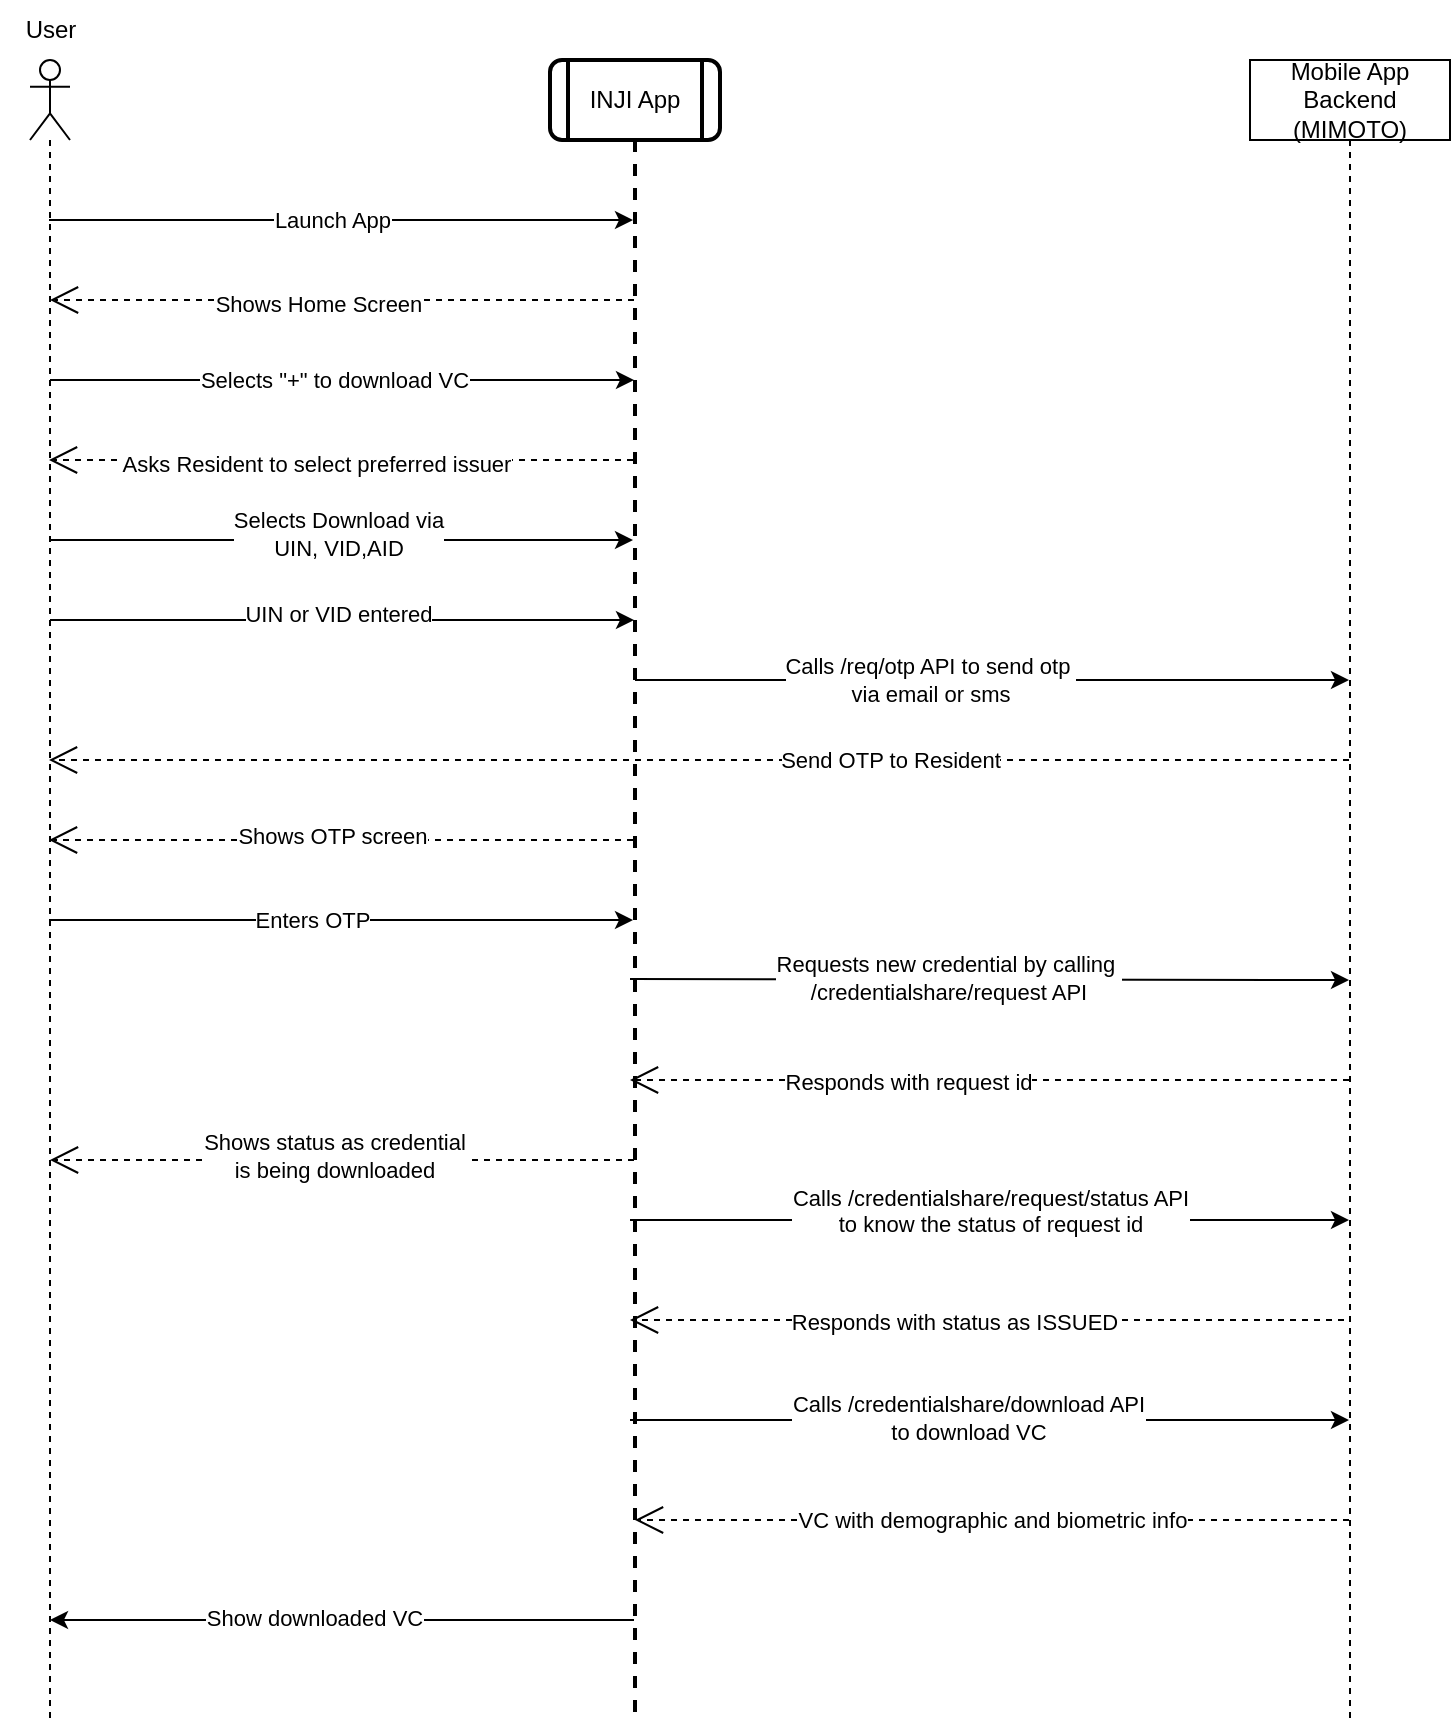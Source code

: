 <mxfile version="22.1.4" type="device">
  <diagram name="Page-1" id="2YBvvXClWsGukQMizWep">
    <mxGraphModel dx="1242" dy="789" grid="1" gridSize="10" guides="1" tooltips="1" connect="1" arrows="1" fold="1" page="1" pageScale="1" pageWidth="850" pageHeight="1100" math="0" shadow="0">
      <root>
        <mxCell id="0" />
        <mxCell id="1" parent="0" />
        <mxCell id="qhv7NjbM32jAwJldEwnx-1" style="edgeStyle=elbowEdgeStyle;rounded=0;orthogonalLoop=1;jettySize=auto;html=1;elbow=horizontal;curved=0;" parent="1" edge="1">
          <mxGeometry relative="1" as="geometry">
            <Array as="points">
              <mxPoint x="350" y="130" />
              <mxPoint x="200" y="70" />
            </Array>
            <mxPoint x="109.5" y="130" as="sourcePoint" />
            <mxPoint x="401.5" y="130" as="targetPoint" />
          </mxGeometry>
        </mxCell>
        <mxCell id="qhv7NjbM32jAwJldEwnx-2" value="Launch App" style="edgeLabel;html=1;align=center;verticalAlign=middle;resizable=0;points=[];" parent="qhv7NjbM32jAwJldEwnx-1" vertex="1" connectable="0">
          <mxGeometry x="-0.291" relative="1" as="geometry">
            <mxPoint x="38" as="offset" />
          </mxGeometry>
        </mxCell>
        <mxCell id="qhv7NjbM32jAwJldEwnx-7" style="edgeStyle=elbowEdgeStyle;rounded=0;orthogonalLoop=1;jettySize=auto;html=1;elbow=horizontal;curved=0;" parent="1" source="O33Dg_AS-0g0KVgm5leG-6" target="O33Dg_AS-0g0KVgm5leG-10" edge="1">
          <mxGeometry relative="1" as="geometry">
            <Array as="points">
              <mxPoint x="170" y="290" />
              <mxPoint x="330" y="300" />
              <mxPoint x="230" y="260" />
            </Array>
          </mxGeometry>
        </mxCell>
        <mxCell id="qhv7NjbM32jAwJldEwnx-8" value="Selects Download via&lt;br&gt;UIN, VID,AID" style="edgeLabel;html=1;align=center;verticalAlign=middle;resizable=0;points=[];" parent="qhv7NjbM32jAwJldEwnx-7" vertex="1" connectable="0">
          <mxGeometry x="-0.017" y="3" relative="1" as="geometry">
            <mxPoint as="offset" />
          </mxGeometry>
        </mxCell>
        <mxCell id="qhv7NjbM32jAwJldEwnx-19" style="edgeStyle=elbowEdgeStyle;rounded=0;orthogonalLoop=1;jettySize=auto;html=1;elbow=vertical;curved=0;" parent="1" edge="1">
          <mxGeometry relative="1" as="geometry">
            <Array as="points">
              <mxPoint x="280" y="480" />
            </Array>
            <mxPoint x="109.5" y="480" as="sourcePoint" />
            <mxPoint x="401.5" y="480" as="targetPoint" />
          </mxGeometry>
        </mxCell>
        <mxCell id="qhv7NjbM32jAwJldEwnx-20" value="Enters OTP" style="edgeLabel;html=1;align=center;verticalAlign=middle;resizable=0;points=[];" parent="qhv7NjbM32jAwJldEwnx-19" vertex="1" connectable="0">
          <mxGeometry x="0.284" y="-2" relative="1" as="geometry">
            <mxPoint x="-56" y="-2" as="offset" />
          </mxGeometry>
        </mxCell>
        <mxCell id="O33Dg_AS-0g0KVgm5leG-6" value="" style="shape=umlLifeline;perimeter=lifelinePerimeter;whiteSpace=wrap;html=1;container=1;dropTarget=0;collapsible=0;recursiveResize=0;outlineConnect=0;portConstraint=eastwest;newEdgeStyle={&quot;edgeStyle&quot;:&quot;elbowEdgeStyle&quot;,&quot;elbow&quot;:&quot;vertical&quot;,&quot;curved&quot;:0,&quot;rounded&quot;:0};participant=umlActor;fontStyle=0" parent="1" vertex="1">
          <mxGeometry x="100" y="50" width="20" height="830" as="geometry" />
        </mxCell>
        <mxCell id="O33Dg_AS-0g0KVgm5leG-8" value="User" style="text;html=1;align=center;verticalAlign=middle;resizable=0;points=[];autosize=1;strokeColor=none;fillColor=none;" parent="1" vertex="1">
          <mxGeometry x="85" y="20" width="50" height="30" as="geometry" />
        </mxCell>
        <mxCell id="qhv7NjbM32jAwJldEwnx-3" style="edgeStyle=elbowEdgeStyle;rounded=1;orthogonalLoop=1;jettySize=auto;html=1;elbow=horizontal;curved=0;endArrow=open;endSize=12;dashed=1;" parent="1" edge="1">
          <mxGeometry relative="1" as="geometry">
            <Array as="points">
              <mxPoint x="220" y="250" />
            </Array>
            <mxPoint x="401.5" y="250" as="sourcePoint" />
            <mxPoint x="109.5" y="250" as="targetPoint" />
          </mxGeometry>
        </mxCell>
        <mxCell id="qhv7NjbM32jAwJldEwnx-6" value="Asks Resident to select preferred issuer" style="edgeLabel;html=1;align=center;verticalAlign=middle;resizable=0;points=[];" parent="qhv7NjbM32jAwJldEwnx-3" vertex="1" connectable="0">
          <mxGeometry x="0.092" y="2" relative="1" as="geometry">
            <mxPoint x="1" as="offset" />
          </mxGeometry>
        </mxCell>
        <mxCell id="qhv7NjbM32jAwJldEwnx-9" style="edgeStyle=elbowEdgeStyle;rounded=0;orthogonalLoop=1;jettySize=auto;html=1;elbow=vertical;curved=0;" parent="1" edge="1">
          <mxGeometry relative="1" as="geometry">
            <Array as="points">
              <mxPoint x="450" y="360" />
              <mxPoint x="670" y="250" />
            </Array>
            <mxPoint x="402.5" y="360" as="sourcePoint" />
            <mxPoint x="759.5" y="360" as="targetPoint" />
          </mxGeometry>
        </mxCell>
        <mxCell id="qhv7NjbM32jAwJldEwnx-10" value="Calls&amp;nbsp;/req/otp API to send otp&amp;nbsp;&lt;br&gt;via email or sms" style="edgeLabel;html=1;align=center;verticalAlign=middle;resizable=0;points=[];" parent="qhv7NjbM32jAwJldEwnx-9" vertex="1" connectable="0">
          <mxGeometry x="-0.011" relative="1" as="geometry">
            <mxPoint x="-29" as="offset" />
          </mxGeometry>
        </mxCell>
        <mxCell id="qhv7NjbM32jAwJldEwnx-15" style="edgeStyle=elbowEdgeStyle;rounded=1;orthogonalLoop=1;jettySize=auto;html=1;elbow=vertical;curved=0;endArrow=open;endSize=12;dashed=1;" parent="1" edge="1">
          <mxGeometry relative="1" as="geometry">
            <Array as="points">
              <mxPoint x="310" y="440" />
              <mxPoint x="340" y="470" />
              <mxPoint x="280" y="420" />
            </Array>
            <mxPoint x="401.5" y="440" as="sourcePoint" />
            <mxPoint x="109.5" y="440" as="targetPoint" />
          </mxGeometry>
        </mxCell>
        <mxCell id="qhv7NjbM32jAwJldEwnx-16" value="Shows OTP screen" style="edgeLabel;html=1;align=center;verticalAlign=middle;resizable=0;points=[];" parent="qhv7NjbM32jAwJldEwnx-15" vertex="1" connectable="0">
          <mxGeometry x="0.36" y="-2" relative="1" as="geometry">
            <mxPoint x="48" as="offset" />
          </mxGeometry>
        </mxCell>
        <mxCell id="qhv7NjbM32jAwJldEwnx-22" style="edgeStyle=elbowEdgeStyle;rounded=0;orthogonalLoop=1;jettySize=auto;html=1;elbow=vertical;curved=0;" parent="1" target="O33Dg_AS-0g0KVgm5leG-20" edge="1">
          <mxGeometry relative="1" as="geometry">
            <mxPoint x="400" y="509.5" as="sourcePoint" />
            <mxPoint x="749.5" y="510" as="targetPoint" />
            <Array as="points">
              <mxPoint x="390" y="510" />
            </Array>
          </mxGeometry>
        </mxCell>
        <mxCell id="qhv7NjbM32jAwJldEwnx-23" value="Requests new credential by calling&amp;nbsp;&lt;br&gt;/credentialshare/request API" style="edgeLabel;html=1;align=center;verticalAlign=middle;resizable=0;points=[];" parent="qhv7NjbM32jAwJldEwnx-22" vertex="1" connectable="0">
          <mxGeometry x="-0.112" y="1" relative="1" as="geometry">
            <mxPoint x="-1" as="offset" />
          </mxGeometry>
        </mxCell>
        <mxCell id="qhv7NjbM32jAwJldEwnx-26" style="edgeStyle=elbowEdgeStyle;rounded=1;orthogonalLoop=1;jettySize=auto;html=1;elbow=vertical;curved=0;endArrow=open;endSize=12;dashed=1;" parent="1" edge="1">
          <mxGeometry relative="1" as="geometry">
            <mxPoint x="402" y="600" as="sourcePoint" />
            <mxPoint x="110" y="600" as="targetPoint" />
          </mxGeometry>
        </mxCell>
        <mxCell id="qhv7NjbM32jAwJldEwnx-27" value="Shows status as credential&lt;br&gt;is being downloaded" style="edgeLabel;html=1;align=center;verticalAlign=middle;resizable=0;points=[];" parent="qhv7NjbM32jAwJldEwnx-26" vertex="1" connectable="0">
          <mxGeometry x="0.243" y="-2" relative="1" as="geometry">
            <mxPoint x="31" as="offset" />
          </mxGeometry>
        </mxCell>
        <mxCell id="qhv7NjbM32jAwJldEwnx-28" style="edgeStyle=elbowEdgeStyle;rounded=0;orthogonalLoop=1;jettySize=auto;html=1;elbow=vertical;curved=0;" parent="1" target="O33Dg_AS-0g0KVgm5leG-20" edge="1">
          <mxGeometry relative="1" as="geometry">
            <Array as="points">
              <mxPoint x="647.5" y="630" />
            </Array>
            <mxPoint x="400" y="630" as="sourcePoint" />
            <mxPoint x="691.5" y="630" as="targetPoint" />
          </mxGeometry>
        </mxCell>
        <mxCell id="qhv7NjbM32jAwJldEwnx-29" value="Calls&amp;nbsp;/credentialshare/request/status API&lt;br&gt;to know the status of request id&lt;br&gt;&amp;nbsp;" style="edgeLabel;html=1;align=center;verticalAlign=middle;resizable=0;points=[];" parent="qhv7NjbM32jAwJldEwnx-28" vertex="1" connectable="0">
          <mxGeometry x="-0.213" y="-2" relative="1" as="geometry">
            <mxPoint x="38" as="offset" />
          </mxGeometry>
        </mxCell>
        <mxCell id="qhv7NjbM32jAwJldEwnx-36" style="edgeStyle=elbowEdgeStyle;rounded=0;orthogonalLoop=1;jettySize=auto;html=1;elbow=vertical;curved=0;" parent="1" edge="1">
          <mxGeometry relative="1" as="geometry">
            <Array as="points">
              <mxPoint x="210.5" y="830" />
            </Array>
            <mxPoint x="402" y="830" as="sourcePoint" />
            <mxPoint x="110" y="830" as="targetPoint" />
          </mxGeometry>
        </mxCell>
        <mxCell id="qhv7NjbM32jAwJldEwnx-37" value="Show downloaded VC" style="edgeLabel;html=1;align=center;verticalAlign=middle;resizable=0;points=[];" parent="qhv7NjbM32jAwJldEwnx-36" vertex="1" connectable="0">
          <mxGeometry x="0.401" y="-1" relative="1" as="geometry">
            <mxPoint x="44" as="offset" />
          </mxGeometry>
        </mxCell>
        <mxCell id="O33Dg_AS-0g0KVgm5leG-10" value="INJI App" style="shape=umlLifeline;perimeter=lifelinePerimeter;whiteSpace=wrap;html=1;container=1;dropTarget=0;collapsible=0;recursiveResize=0;outlineConnect=0;portConstraint=eastwest;newEdgeStyle={&quot;edgeStyle&quot;:&quot;elbowEdgeStyle&quot;,&quot;elbow&quot;:&quot;vertical&quot;,&quot;curved&quot;:0,&quot;rounded&quot;:0};participant=process;verticalAlign=middle;strokeColor=default;shadow=0;dashed=0;strokeWidth=2;labelBackgroundColor=#ffffff;fillColor=default;fontColor=default;sketch=0;gradientColor=none;fontStyle=0;rounded=1;" parent="1" vertex="1">
          <mxGeometry x="360" y="50" width="85" height="830" as="geometry" />
        </mxCell>
        <mxCell id="qhv7NjbM32jAwJldEwnx-17" style="edgeStyle=elbowEdgeStyle;rounded=1;orthogonalLoop=1;jettySize=auto;html=1;elbow=vertical;curved=0;endArrow=open;endSize=12;dashed=1;" parent="1" edge="1">
          <mxGeometry relative="1" as="geometry">
            <Array as="points">
              <mxPoint x="380" y="400" />
              <mxPoint x="270" y="380" />
            </Array>
            <mxPoint x="759.5" y="400" as="sourcePoint" />
            <mxPoint x="109.5" y="400" as="targetPoint" />
          </mxGeometry>
        </mxCell>
        <mxCell id="qhv7NjbM32jAwJldEwnx-18" value="Send OTP to Resident" style="edgeLabel;html=1;align=center;verticalAlign=middle;resizable=0;points=[];" parent="qhv7NjbM32jAwJldEwnx-17" vertex="1" connectable="0">
          <mxGeometry x="-0.223" y="3" relative="1" as="geometry">
            <mxPoint x="23" y="-3" as="offset" />
          </mxGeometry>
        </mxCell>
        <mxCell id="qhv7NjbM32jAwJldEwnx-30" style="edgeStyle=elbowEdgeStyle;rounded=1;orthogonalLoop=1;jettySize=auto;html=1;elbow=vertical;curved=0;endArrow=open;endSize=12;dashed=1;" parent="1" edge="1">
          <mxGeometry relative="1" as="geometry">
            <Array as="points">
              <mxPoint x="547.5" y="680" />
            </Array>
            <mxPoint x="757" y="680" as="sourcePoint" />
            <mxPoint x="400" y="680" as="targetPoint" />
          </mxGeometry>
        </mxCell>
        <mxCell id="qhv7NjbM32jAwJldEwnx-31" value="Responds with status as ISSUED" style="edgeLabel;html=1;align=center;verticalAlign=middle;resizable=0;points=[];" parent="qhv7NjbM32jAwJldEwnx-30" vertex="1" connectable="0">
          <mxGeometry x="0.095" y="1" relative="1" as="geometry">
            <mxPoint as="offset" />
          </mxGeometry>
        </mxCell>
        <mxCell id="qhv7NjbM32jAwJldEwnx-34" style="edgeStyle=elbowEdgeStyle;rounded=1;orthogonalLoop=1;jettySize=auto;html=1;elbow=vertical;curved=0;endArrow=open;endSize=12;dashed=1;" parent="1" edge="1">
          <mxGeometry relative="1" as="geometry">
            <Array as="points">
              <mxPoint x="510" y="780" />
            </Array>
            <mxPoint x="759.5" y="780" as="sourcePoint" />
            <mxPoint x="402.5" y="780" as="targetPoint" />
          </mxGeometry>
        </mxCell>
        <mxCell id="qhv7NjbM32jAwJldEwnx-35" value="VC with demographic and biometric info" style="edgeLabel;html=1;align=center;verticalAlign=middle;resizable=0;points=[];" parent="qhv7NjbM32jAwJldEwnx-34" vertex="1" connectable="0">
          <mxGeometry x="0.218" y="2" relative="1" as="geometry">
            <mxPoint x="39" y="-2" as="offset" />
          </mxGeometry>
        </mxCell>
        <mxCell id="O33Dg_AS-0g0KVgm5leG-20" value="Mobile App Backend&lt;br&gt;(MIMOTO)" style="shape=umlLifeline;perimeter=lifelinePerimeter;whiteSpace=wrap;html=1;container=1;dropTarget=0;collapsible=0;recursiveResize=0;outlineConnect=0;portConstraint=eastwest;newEdgeStyle={&quot;edgeStyle&quot;:&quot;elbowEdgeStyle&quot;,&quot;elbow&quot;:&quot;vertical&quot;,&quot;curved&quot;:0,&quot;rounded&quot;:0};" parent="1" vertex="1">
          <mxGeometry x="710" y="50" width="100" height="830" as="geometry" />
        </mxCell>
        <mxCell id="seY9NTUsP8hdfkIibfZF-1" style="edgeStyle=elbowEdgeStyle;rounded=0;orthogonalLoop=1;jettySize=auto;html=1;elbow=horizontal;curved=0;" parent="1" edge="1">
          <mxGeometry relative="1" as="geometry">
            <Array as="points">
              <mxPoint x="350" y="210" />
              <mxPoint x="200" y="150" />
            </Array>
            <mxPoint x="110" y="210" as="sourcePoint" />
            <mxPoint x="402" y="210" as="targetPoint" />
          </mxGeometry>
        </mxCell>
        <mxCell id="seY9NTUsP8hdfkIibfZF-2" value="Selects &quot;+&quot; to download VC" style="edgeLabel;html=1;align=center;verticalAlign=middle;resizable=0;points=[];" parent="seY9NTUsP8hdfkIibfZF-1" vertex="1" connectable="0">
          <mxGeometry x="-0.291" relative="1" as="geometry">
            <mxPoint x="38" as="offset" />
          </mxGeometry>
        </mxCell>
        <mxCell id="seY9NTUsP8hdfkIibfZF-5" style="edgeStyle=elbowEdgeStyle;rounded=0;orthogonalLoop=1;jettySize=auto;html=1;elbow=horizontal;curved=0;" parent="1" edge="1">
          <mxGeometry relative="1" as="geometry">
            <Array as="points">
              <mxPoint x="330" y="260" />
              <mxPoint x="230" y="290" />
            </Array>
            <mxPoint x="110" y="330" as="sourcePoint" />
            <mxPoint x="402" y="330" as="targetPoint" />
          </mxGeometry>
        </mxCell>
        <mxCell id="seY9NTUsP8hdfkIibfZF-6" value="UIN or VID entered" style="edgeLabel;html=1;align=center;verticalAlign=middle;resizable=0;points=[];" parent="seY9NTUsP8hdfkIibfZF-5" vertex="1" connectable="0">
          <mxGeometry x="-0.017" y="3" relative="1" as="geometry">
            <mxPoint as="offset" />
          </mxGeometry>
        </mxCell>
        <mxCell id="seY9NTUsP8hdfkIibfZF-9" style="edgeStyle=elbowEdgeStyle;rounded=1;orthogonalLoop=1;jettySize=auto;html=1;elbow=vertical;curved=0;endArrow=open;endSize=12;dashed=1;" parent="1" source="O33Dg_AS-0g0KVgm5leG-20" edge="1">
          <mxGeometry relative="1" as="geometry">
            <mxPoint x="690" y="560" as="sourcePoint" />
            <mxPoint x="400" y="560" as="targetPoint" />
          </mxGeometry>
        </mxCell>
        <mxCell id="seY9NTUsP8hdfkIibfZF-10" value="Responds with request id" style="edgeLabel;html=1;align=center;verticalAlign=middle;resizable=0;points=[];" parent="seY9NTUsP8hdfkIibfZF-9" vertex="1" connectable="0">
          <mxGeometry x="0.314" y="1" relative="1" as="geometry">
            <mxPoint x="15" as="offset" />
          </mxGeometry>
        </mxCell>
        <mxCell id="seY9NTUsP8hdfkIibfZF-16" style="edgeStyle=elbowEdgeStyle;rounded=0;orthogonalLoop=1;jettySize=auto;html=1;elbow=vertical;curved=0;" parent="1" target="O33Dg_AS-0g0KVgm5leG-20" edge="1">
          <mxGeometry relative="1" as="geometry">
            <Array as="points">
              <mxPoint x="687.5" y="730" />
            </Array>
            <mxPoint x="400" y="730" as="sourcePoint" />
            <mxPoint x="690" y="730" as="targetPoint" />
          </mxGeometry>
        </mxCell>
        <mxCell id="seY9NTUsP8hdfkIibfZF-17" value="Calls&amp;nbsp;/credentialshare/download API&lt;br&gt;to download VC" style="edgeLabel;html=1;align=center;verticalAlign=middle;resizable=0;points=[];" parent="seY9NTUsP8hdfkIibfZF-16" vertex="1" connectable="0">
          <mxGeometry x="-0.006" y="2" relative="1" as="geometry">
            <mxPoint x="-10" y="1" as="offset" />
          </mxGeometry>
        </mxCell>
        <mxCell id="yUI1k4jfXcSGpiKiZElh-1" style="edgeStyle=elbowEdgeStyle;rounded=1;orthogonalLoop=1;jettySize=auto;html=1;elbow=horizontal;curved=0;endArrow=open;endSize=12;dashed=1;" edge="1" parent="1">
          <mxGeometry relative="1" as="geometry">
            <Array as="points">
              <mxPoint x="220.5" y="170" />
            </Array>
            <mxPoint x="402" y="170" as="sourcePoint" />
            <mxPoint x="110" y="170" as="targetPoint" />
          </mxGeometry>
        </mxCell>
        <mxCell id="yUI1k4jfXcSGpiKiZElh-2" value="Shows Home Screen" style="edgeLabel;html=1;align=center;verticalAlign=middle;resizable=0;points=[];" vertex="1" connectable="0" parent="yUI1k4jfXcSGpiKiZElh-1">
          <mxGeometry x="0.092" y="2" relative="1" as="geometry">
            <mxPoint x="1" as="offset" />
          </mxGeometry>
        </mxCell>
      </root>
    </mxGraphModel>
  </diagram>
</mxfile>
